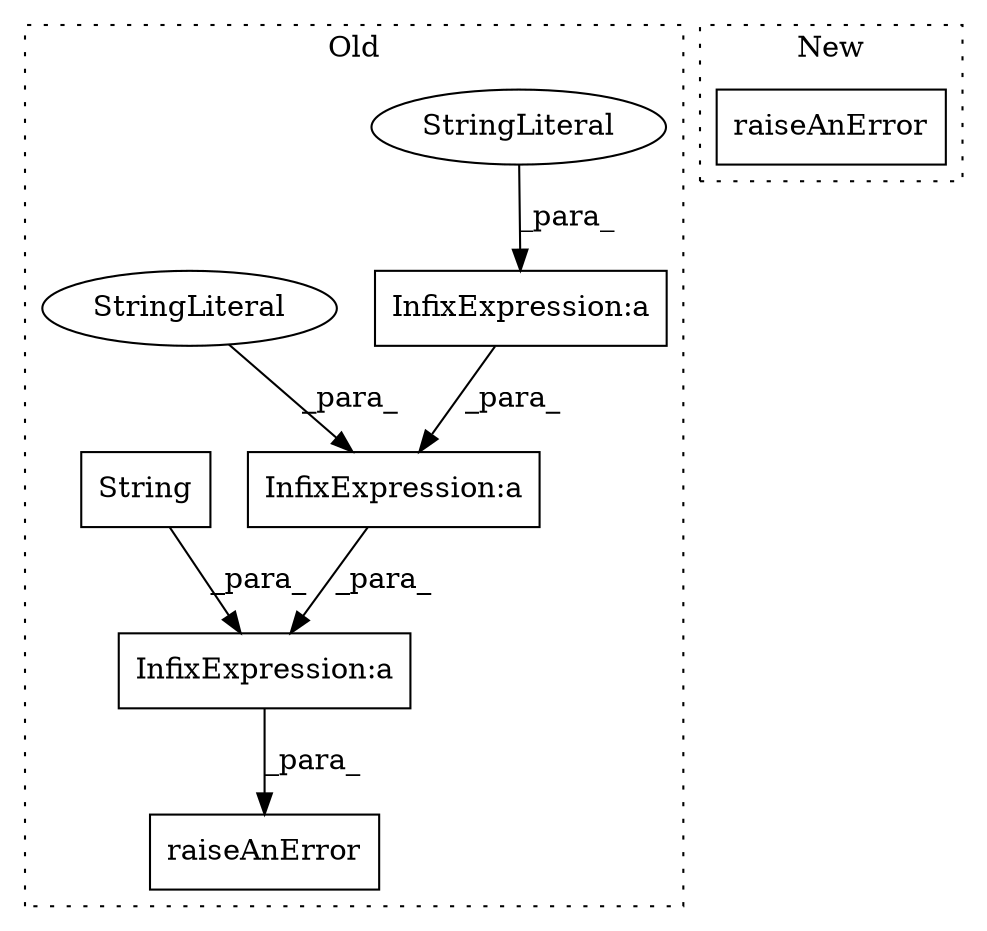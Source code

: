 digraph G {
subgraph cluster0 {
1 [label="raiseAnError" a="32" s="33428,33594" l="13,1" shape="box"];
3 [label="InfixExpression:a" a="27" s="33471" l="3" shape="box"];
4 [label="StringLiteral" a="45" s="33458" l="13" shape="ellipse"];
5 [label="InfixExpression:a" a="27" s="33506" l="3" shape="box"];
6 [label="StringLiteral" a="45" s="33509" l="17" shape="ellipse"];
7 [label="InfixExpression:a" a="27" s="33582" l="3" shape="box"];
8 [label="String" a="32" s="33585,33593" l="7,1" shape="box"];
label = "Old";
style="dotted";
}
subgraph cluster1 {
2 [label="raiseAnError" a="32" s="34007,34032" l="13,1" shape="box"];
label = "New";
style="dotted";
}
3 -> 5 [label="_para_"];
4 -> 3 [label="_para_"];
5 -> 7 [label="_para_"];
6 -> 5 [label="_para_"];
7 -> 1 [label="_para_"];
8 -> 7 [label="_para_"];
}